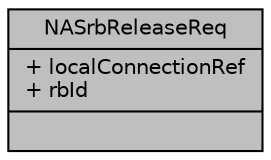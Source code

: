 digraph "NASrbReleaseReq"
{
 // LATEX_PDF_SIZE
  edge [fontname="Helvetica",fontsize="10",labelfontname="Helvetica",labelfontsize="10"];
  node [fontname="Helvetica",fontsize="10",shape=record];
  Node1 [label="{NASrbReleaseReq\n|+ localConnectionRef\l+ rbId\l|}",height=0.2,width=0.4,color="black", fillcolor="grey75", style="filled", fontcolor="black",tooltip=" "];
}
